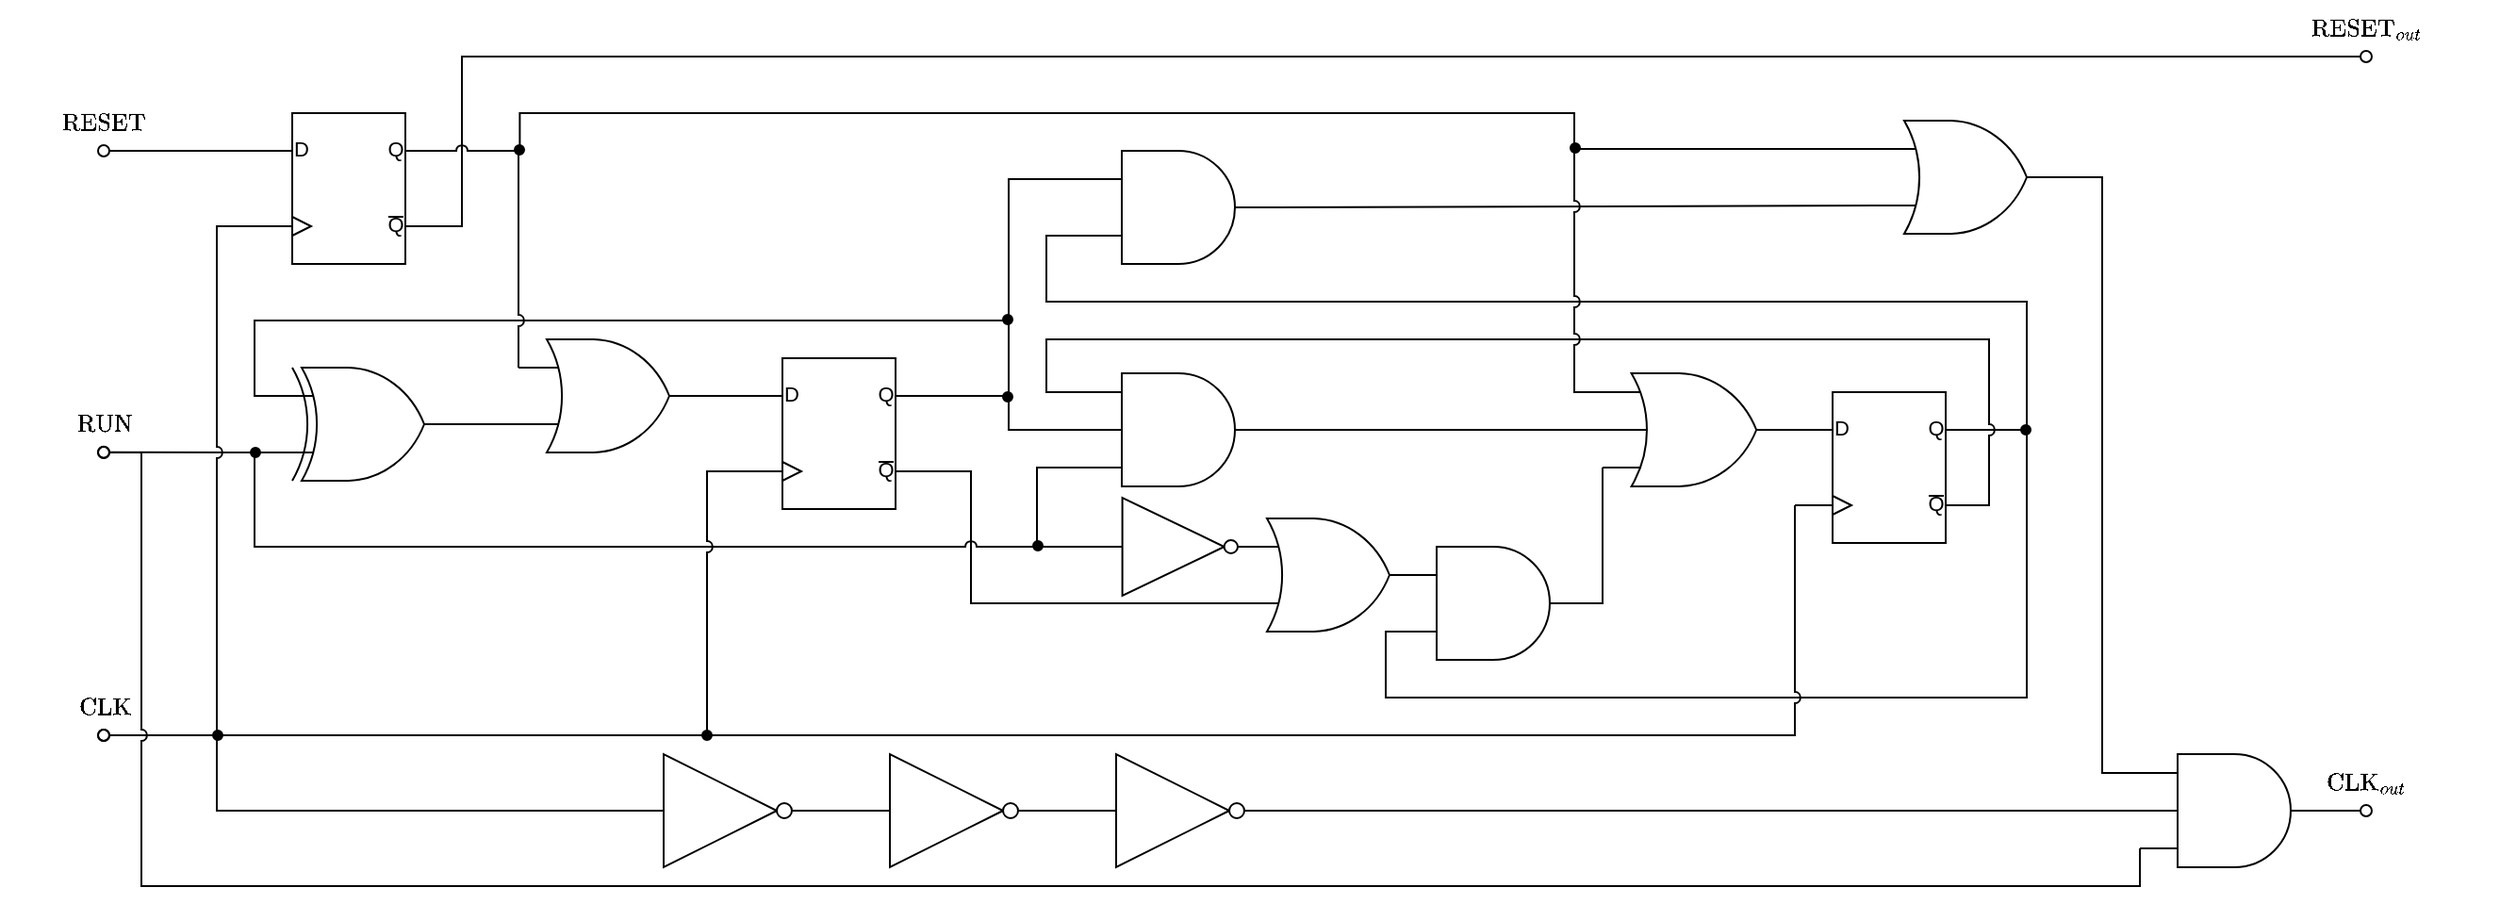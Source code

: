 <mxfile version="22.1.2" type="device">
  <diagram name="Page-1" id="C3heBMJPVzsRc0Xm5xgm">
    <mxGraphModel dx="2653" dy="1042" grid="1" gridSize="10" guides="1" tooltips="1" connect="1" arrows="1" fold="1" page="1" pageScale="1" pageWidth="850" pageHeight="1100" math="1" shadow="0">
      <root>
        <mxCell id="0" />
        <mxCell id="1" parent="0" />
        <mxCell id="6QW98XAYegtl4f4dAPf8-38" value="" style="verticalLabelPosition=bottom;shadow=0;dashed=0;align=center;html=1;verticalAlign=top;shape=mxgraph.electrical.logic_gates.d_type_flip-flop;fontFamily=Helvetica;fontSize=11;fontColor=default;" vertex="1" parent="1">
          <mxGeometry x="380" y="1280" width="100" height="80" as="geometry" />
        </mxCell>
        <mxCell id="6QW98XAYegtl4f4dAPf8-39" value="" style="verticalLabelPosition=bottom;shadow=0;dashed=0;align=center;html=1;verticalAlign=top;shape=mxgraph.electrical.logic_gates.d_type_flip-flop;fontFamily=Helvetica;fontSize=11;fontColor=default;" vertex="1" parent="1">
          <mxGeometry x="937" y="1298" width="100" height="80" as="geometry" />
        </mxCell>
        <mxCell id="6QW98XAYegtl4f4dAPf8-40" value="" style="verticalLabelPosition=bottom;shadow=0;dashed=0;align=center;html=1;verticalAlign=top;shape=mxgraph.electrical.logic_gates.logic_gate;operation=and;fontFamily=Helvetica;fontSize=11;fontColor=default;" vertex="1" parent="1">
          <mxGeometry x="560" y="1170" width="100" height="60" as="geometry" />
        </mxCell>
        <mxCell id="6QW98XAYegtl4f4dAPf8-41" value="" style="verticalLabelPosition=bottom;shadow=0;dashed=0;align=center;html=1;verticalAlign=top;shape=mxgraph.electrical.logic_gates.logic_gate;operation=or;fontFamily=Helvetica;fontSize=11;fontColor=default;" vertex="1" parent="1">
          <mxGeometry x="980" y="1154" width="100" height="60" as="geometry" />
        </mxCell>
        <mxCell id="6QW98XAYegtl4f4dAPf8-42" style="edgeStyle=orthogonalEdgeStyle;shape=connector;rounded=0;jumpStyle=arc;orthogonalLoop=1;jettySize=auto;html=1;exitX=1;exitY=0.25;exitDx=0;exitDy=0;exitPerimeter=0;entryX=0;entryY=0.25;entryDx=0;entryDy=0;entryPerimeter=0;labelBackgroundColor=default;strokeColor=default;align=center;verticalAlign=middle;fontFamily=Helvetica;fontSize=11;fontColor=default;endArrow=none;endFill=0;" edge="1" parent="1" source="6QW98XAYegtl4f4dAPf8-38" target="6QW98XAYegtl4f4dAPf8-40">
          <mxGeometry relative="1" as="geometry" />
        </mxCell>
        <mxCell id="6QW98XAYegtl4f4dAPf8-43" style="edgeStyle=orthogonalEdgeStyle;shape=connector;rounded=0;jumpStyle=arc;orthogonalLoop=1;jettySize=auto;html=1;exitX=1;exitY=0.25;exitDx=0;exitDy=0;exitPerimeter=0;entryX=0;entryY=0.75;entryDx=0;entryDy=0;entryPerimeter=0;labelBackgroundColor=default;strokeColor=default;align=center;verticalAlign=middle;fontFamily=Helvetica;fontSize=11;fontColor=default;endArrow=none;endFill=0;" edge="1" parent="1" source="6QW98XAYegtl4f4dAPf8-39" target="6QW98XAYegtl4f4dAPf8-40">
          <mxGeometry relative="1" as="geometry">
            <Array as="points">
              <mxPoint x="1060" y="1318" />
              <mxPoint x="1060" y="1250" />
              <mxPoint x="540" y="1250" />
              <mxPoint x="540" y="1215" />
            </Array>
          </mxGeometry>
        </mxCell>
        <mxCell id="6QW98XAYegtl4f4dAPf8-44" style="edgeStyle=orthogonalEdgeStyle;shape=connector;rounded=0;jumpStyle=arc;orthogonalLoop=1;jettySize=auto;html=1;exitX=1;exitY=0.5;exitDx=0;exitDy=0;exitPerimeter=0;entryX=0;entryY=0.75;entryDx=0;entryDy=0;entryPerimeter=0;labelBackgroundColor=default;strokeColor=default;align=center;verticalAlign=middle;fontFamily=Helvetica;fontSize=11;fontColor=default;endArrow=none;endFill=0;" edge="1" parent="1" source="6QW98XAYegtl4f4dAPf8-40" target="6QW98XAYegtl4f4dAPf8-41">
          <mxGeometry relative="1" as="geometry" />
        </mxCell>
        <mxCell id="6QW98XAYegtl4f4dAPf8-75" style="edgeStyle=orthogonalEdgeStyle;shape=connector;rounded=0;jumpStyle=arc;orthogonalLoop=1;jettySize=auto;html=1;exitX=0;exitY=0.75;exitDx=0;exitDy=0;exitPerimeter=0;labelBackgroundColor=default;strokeColor=default;align=center;verticalAlign=middle;fontFamily=Helvetica;fontSize=11;fontColor=default;endArrow=oval;endFill=0;" edge="1" parent="1" source="6QW98XAYegtl4f4dAPf8-45">
          <mxGeometry relative="1" as="geometry">
            <mxPoint x="40" y="1329.862" as="targetPoint" />
          </mxGeometry>
        </mxCell>
        <mxCell id="6QW98XAYegtl4f4dAPf8-45" value="" style="verticalLabelPosition=bottom;shadow=0;dashed=0;align=center;html=1;verticalAlign=top;shape=mxgraph.electrical.logic_gates.logic_gate;operation=xor;fontFamily=Helvetica;fontSize=11;fontColor=default;" vertex="1" parent="1">
          <mxGeometry x="130" y="1285" width="100" height="60" as="geometry" />
        </mxCell>
        <mxCell id="6QW98XAYegtl4f4dAPf8-47" style="edgeStyle=orthogonalEdgeStyle;shape=connector;rounded=0;jumpStyle=arc;orthogonalLoop=1;jettySize=auto;html=1;exitX=1;exitY=0.25;exitDx=0;exitDy=0;exitPerimeter=0;entryX=0;entryY=0.25;entryDx=0;entryDy=0;entryPerimeter=0;labelBackgroundColor=default;strokeColor=default;align=center;verticalAlign=middle;fontFamily=Helvetica;fontSize=11;fontColor=default;endArrow=none;endFill=0;" edge="1" parent="1" source="6QW98XAYegtl4f4dAPf8-38" target="6QW98XAYegtl4f4dAPf8-45">
          <mxGeometry relative="1" as="geometry">
            <Array as="points">
              <mxPoint x="520" y="1300" />
              <mxPoint x="520" y="1260" />
              <mxPoint x="120" y="1260" />
              <mxPoint x="120" y="1300" />
            </Array>
          </mxGeometry>
        </mxCell>
        <mxCell id="6QW98XAYegtl4f4dAPf8-48" value="" style="verticalLabelPosition=bottom;shadow=0;dashed=0;align=center;html=1;verticalAlign=top;shape=mxgraph.electrical.logic_gates.logic_gate;operation=or;fontFamily=Helvetica;fontSize=11;fontColor=default;" vertex="1" parent="1">
          <mxGeometry x="260" y="1270" width="100" height="60" as="geometry" />
        </mxCell>
        <mxCell id="6QW98XAYegtl4f4dAPf8-49" style="edgeStyle=orthogonalEdgeStyle;shape=connector;rounded=0;jumpStyle=arc;orthogonalLoop=1;jettySize=auto;html=1;exitX=1;exitY=0.5;exitDx=0;exitDy=0;exitPerimeter=0;entryX=0;entryY=0.25;entryDx=0;entryDy=0;entryPerimeter=0;labelBackgroundColor=default;strokeColor=default;align=center;verticalAlign=middle;fontFamily=Helvetica;fontSize=11;fontColor=default;endArrow=none;endFill=0;" edge="1" parent="1" source="6QW98XAYegtl4f4dAPf8-48" target="6QW98XAYegtl4f4dAPf8-38">
          <mxGeometry relative="1" as="geometry" />
        </mxCell>
        <mxCell id="6QW98XAYegtl4f4dAPf8-50" style="edgeStyle=orthogonalEdgeStyle;shape=connector;rounded=0;jumpStyle=arc;orthogonalLoop=1;jettySize=auto;html=1;exitX=1;exitY=0.5;exitDx=0;exitDy=0;exitPerimeter=0;entryX=0;entryY=0.75;entryDx=0;entryDy=0;entryPerimeter=0;labelBackgroundColor=default;strokeColor=default;align=center;verticalAlign=middle;fontFamily=Helvetica;fontSize=11;fontColor=default;endArrow=none;endFill=0;" edge="1" parent="1" source="6QW98XAYegtl4f4dAPf8-45" target="6QW98XAYegtl4f4dAPf8-48">
          <mxGeometry relative="1" as="geometry" />
        </mxCell>
        <mxCell id="6QW98XAYegtl4f4dAPf8-51" value="" style="verticalLabelPosition=bottom;shadow=0;dashed=0;align=center;html=1;verticalAlign=top;shape=mxgraph.electrical.logic_gates.logic_gate;operation=and;fontFamily=Helvetica;fontSize=11;fontColor=default;numInputs=3;" vertex="1" parent="1">
          <mxGeometry x="560" y="1288" width="100" height="60" as="geometry" />
        </mxCell>
        <mxCell id="6QW98XAYegtl4f4dAPf8-58" value="" style="verticalLabelPosition=bottom;shadow=0;dashed=0;align=center;html=1;verticalAlign=top;shape=mxgraph.electrical.logic_gates.logic_gate;operation=or;fontFamily=Helvetica;fontSize=11;fontColor=default;numInputs=3;" vertex="1" parent="1">
          <mxGeometry x="835" y="1288" width="102" height="60" as="geometry" />
        </mxCell>
        <mxCell id="6QW98XAYegtl4f4dAPf8-59" style="edgeStyle=orthogonalEdgeStyle;shape=connector;rounded=0;jumpStyle=arc;orthogonalLoop=1;jettySize=auto;html=1;exitX=1;exitY=0.5;exitDx=0;exitDy=0;exitPerimeter=0;entryX=0;entryY=0.25;entryDx=0;entryDy=0;entryPerimeter=0;labelBackgroundColor=default;strokeColor=default;align=center;verticalAlign=middle;fontFamily=Helvetica;fontSize=11;fontColor=default;endArrow=none;endFill=0;" edge="1" parent="1" source="6QW98XAYegtl4f4dAPf8-58" target="6QW98XAYegtl4f4dAPf8-39">
          <mxGeometry relative="1" as="geometry" />
        </mxCell>
        <mxCell id="6QW98XAYegtl4f4dAPf8-61" value="" style="verticalLabelPosition=bottom;shadow=0;dashed=0;align=center;html=1;verticalAlign=top;shape=mxgraph.electrical.logic_gates.logic_gate;operation=and;fontFamily=Helvetica;fontSize=11;fontColor=default;" vertex="1" parent="1">
          <mxGeometry x="727" y="1380" width="100" height="60" as="geometry" />
        </mxCell>
        <mxCell id="6QW98XAYegtl4f4dAPf8-63" value="" style="verticalLabelPosition=bottom;shadow=0;dashed=0;align=center;html=1;verticalAlign=top;shape=mxgraph.electrical.logic_gates.logic_gate;operation=or;fontFamily=Helvetica;fontSize=11;fontColor=default;" vertex="1" parent="1">
          <mxGeometry x="642" y="1365" width="100" height="60" as="geometry" />
        </mxCell>
        <mxCell id="6QW98XAYegtl4f4dAPf8-64" style="edgeStyle=orthogonalEdgeStyle;shape=connector;rounded=0;jumpStyle=arc;orthogonalLoop=1;jettySize=auto;html=1;exitX=1;exitY=0.5;exitDx=0;exitDy=0;exitPerimeter=0;entryX=0;entryY=0.25;entryDx=0;entryDy=0;entryPerimeter=0;labelBackgroundColor=default;strokeColor=default;align=center;verticalAlign=middle;fontFamily=Helvetica;fontSize=11;fontColor=default;endArrow=none;endFill=0;" edge="1" parent="1" source="6QW98XAYegtl4f4dAPf8-63" target="6QW98XAYegtl4f4dAPf8-61">
          <mxGeometry relative="1" as="geometry" />
        </mxCell>
        <mxCell id="6QW98XAYegtl4f4dAPf8-66" style="edgeStyle=orthogonalEdgeStyle;shape=connector;rounded=0;jumpStyle=arc;orthogonalLoop=1;jettySize=auto;html=1;exitX=1;exitY=0.25;exitDx=0;exitDy=0;exitPerimeter=0;entryX=0;entryY=0.5;entryDx=0;entryDy=0;entryPerimeter=0;labelBackgroundColor=default;strokeColor=default;align=center;verticalAlign=middle;fontFamily=Helvetica;fontSize=11;fontColor=default;endArrow=none;endFill=0;" edge="1" parent="1" source="6QW98XAYegtl4f4dAPf8-38" target="6QW98XAYegtl4f4dAPf8-51">
          <mxGeometry relative="1" as="geometry" />
        </mxCell>
        <mxCell id="6QW98XAYegtl4f4dAPf8-67" style="edgeStyle=orthogonalEdgeStyle;shape=connector;rounded=0;jumpStyle=arc;orthogonalLoop=1;jettySize=auto;html=1;exitX=1;exitY=0.75;exitDx=0;exitDy=0;exitPerimeter=0;entryX=0;entryY=0.167;entryDx=0;entryDy=0;entryPerimeter=0;labelBackgroundColor=default;strokeColor=default;align=center;verticalAlign=middle;fontFamily=Helvetica;fontSize=11;fontColor=default;endArrow=none;endFill=0;" edge="1" parent="1" source="6QW98XAYegtl4f4dAPf8-39" target="6QW98XAYegtl4f4dAPf8-51">
          <mxGeometry relative="1" as="geometry">
            <Array as="points">
              <mxPoint x="1040" y="1358" />
              <mxPoint x="1040" y="1270" />
              <mxPoint x="540" y="1270" />
              <mxPoint x="540" y="1298" />
            </Array>
          </mxGeometry>
        </mxCell>
        <mxCell id="6QW98XAYegtl4f4dAPf8-68" style="edgeStyle=orthogonalEdgeStyle;shape=connector;rounded=0;jumpStyle=arc;orthogonalLoop=1;jettySize=auto;html=1;exitX=1;exitY=0.75;exitDx=0;exitDy=0;exitPerimeter=0;entryX=0;entryY=0.75;entryDx=0;entryDy=0;entryPerimeter=0;labelBackgroundColor=default;strokeColor=default;align=center;verticalAlign=middle;fontFamily=Helvetica;fontSize=11;fontColor=default;endArrow=none;endFill=0;" edge="1" parent="1" source="6QW98XAYegtl4f4dAPf8-38" target="6QW98XAYegtl4f4dAPf8-63">
          <mxGeometry relative="1" as="geometry">
            <Array as="points">
              <mxPoint x="500" y="1340" />
              <mxPoint x="500" y="1410" />
            </Array>
          </mxGeometry>
        </mxCell>
        <mxCell id="6QW98XAYegtl4f4dAPf8-69" style="edgeStyle=orthogonalEdgeStyle;shape=connector;rounded=0;jumpStyle=arc;orthogonalLoop=1;jettySize=auto;html=1;exitX=1;exitY=0.25;exitDx=0;exitDy=0;exitPerimeter=0;entryX=0;entryY=0.75;entryDx=0;entryDy=0;entryPerimeter=0;labelBackgroundColor=default;strokeColor=default;align=center;verticalAlign=middle;fontFamily=Helvetica;fontSize=11;fontColor=default;endArrow=none;endFill=0;" edge="1" parent="1" source="6QW98XAYegtl4f4dAPf8-39" target="6QW98XAYegtl4f4dAPf8-61">
          <mxGeometry relative="1" as="geometry">
            <Array as="points">
              <mxPoint x="1060" y="1318" />
              <mxPoint x="1060" y="1460" />
              <mxPoint x="720" y="1460" />
              <mxPoint x="720" y="1425" />
            </Array>
          </mxGeometry>
        </mxCell>
        <mxCell id="6QW98XAYegtl4f4dAPf8-72" style="edgeStyle=orthogonalEdgeStyle;shape=connector;rounded=0;jumpStyle=arc;orthogonalLoop=1;jettySize=auto;html=1;exitX=0;exitY=0.25;exitDx=0;exitDy=0;exitPerimeter=0;labelBackgroundColor=default;strokeColor=default;align=center;verticalAlign=middle;fontFamily=Helvetica;fontSize=11;fontColor=default;endArrow=oval;endFill=0;" edge="1" parent="1" source="6QW98XAYegtl4f4dAPf8-71">
          <mxGeometry relative="1" as="geometry">
            <mxPoint x="40" y="1170" as="targetPoint" />
          </mxGeometry>
        </mxCell>
        <mxCell id="6QW98XAYegtl4f4dAPf8-94" style="edgeStyle=orthogonalEdgeStyle;shape=connector;rounded=0;jumpStyle=arc;orthogonalLoop=1;jettySize=auto;html=1;exitX=0;exitY=0.75;exitDx=0;exitDy=0;exitPerimeter=0;labelBackgroundColor=default;strokeColor=default;align=center;verticalAlign=middle;fontFamily=Helvetica;fontSize=11;fontColor=default;endArrow=oval;endFill=0;" edge="1" parent="1" source="6QW98XAYegtl4f4dAPf8-71">
          <mxGeometry relative="1" as="geometry">
            <mxPoint x="40" y="1480" as="targetPoint" />
            <Array as="points">
              <mxPoint x="100" y="1210" />
              <mxPoint x="100" y="1480" />
            </Array>
          </mxGeometry>
        </mxCell>
        <mxCell id="6QW98XAYegtl4f4dAPf8-112" style="edgeStyle=orthogonalEdgeStyle;shape=connector;rounded=0;jumpStyle=arc;orthogonalLoop=1;jettySize=auto;html=1;exitX=1;exitY=0.75;exitDx=0;exitDy=0;exitPerimeter=0;labelBackgroundColor=default;strokeColor=default;align=center;verticalAlign=middle;fontFamily=Helvetica;fontSize=11;fontColor=default;endArrow=oval;endFill=0;" edge="1" parent="1" source="6QW98XAYegtl4f4dAPf8-71">
          <mxGeometry relative="1" as="geometry">
            <mxPoint x="1240" y="1120" as="targetPoint" />
            <Array as="points">
              <mxPoint x="230" y="1210" />
              <mxPoint x="230" y="1120" />
            </Array>
          </mxGeometry>
        </mxCell>
        <mxCell id="6QW98XAYegtl4f4dAPf8-71" value="" style="verticalLabelPosition=bottom;shadow=0;dashed=0;align=center;html=1;verticalAlign=top;shape=mxgraph.electrical.logic_gates.d_type_flip-flop;fontFamily=Helvetica;fontSize=11;fontColor=default;" vertex="1" parent="1">
          <mxGeometry x="120" y="1150" width="100" height="80" as="geometry" />
        </mxCell>
        <mxCell id="6QW98XAYegtl4f4dAPf8-73" value="$$\text{RESET}$$" style="text;html=1;align=center;verticalAlign=middle;resizable=0;points=[];autosize=1;strokeColor=none;fillColor=none;fontSize=11;fontFamily=Helvetica;fontColor=default;" vertex="1" parent="1">
          <mxGeometry x="-15" y="1140" width="110" height="30" as="geometry" />
        </mxCell>
        <mxCell id="6QW98XAYegtl4f4dAPf8-74" style="edgeStyle=orthogonalEdgeStyle;shape=connector;rounded=0;jumpStyle=arc;orthogonalLoop=1;jettySize=auto;html=1;exitX=1;exitY=0.25;exitDx=0;exitDy=0;exitPerimeter=0;entryX=0;entryY=0.25;entryDx=0;entryDy=0;entryPerimeter=0;labelBackgroundColor=default;strokeColor=default;align=center;verticalAlign=middle;fontFamily=Helvetica;fontSize=11;fontColor=default;endArrow=none;endFill=0;" edge="1" parent="1" source="6QW98XAYegtl4f4dAPf8-71" target="6QW98XAYegtl4f4dAPf8-48">
          <mxGeometry relative="1" as="geometry">
            <Array as="points">
              <mxPoint x="260" y="1170" />
            </Array>
          </mxGeometry>
        </mxCell>
        <mxCell id="6QW98XAYegtl4f4dAPf8-76" value="$$\text{RUN}$$" style="text;html=1;align=center;verticalAlign=middle;resizable=0;points=[];autosize=1;strokeColor=none;fillColor=none;fontSize=11;fontFamily=Helvetica;fontColor=default;" vertex="1" parent="1">
          <mxGeometry x="-10" y="1300" width="100" height="30" as="geometry" />
        </mxCell>
        <mxCell id="6QW98XAYegtl4f4dAPf8-77" style="edgeStyle=orthogonalEdgeStyle;shape=connector;rounded=0;jumpStyle=none;orthogonalLoop=1;jettySize=auto;html=1;exitX=0.54;exitY=0.611;exitDx=0;exitDy=0;exitPerimeter=0;entryX=0;entryY=0.25;entryDx=0;entryDy=0;entryPerimeter=0;labelBackgroundColor=default;strokeColor=default;align=center;verticalAlign=middle;fontFamily=Helvetica;fontSize=11;fontColor=default;endArrow=none;endFill=0;" edge="1" parent="1">
          <mxGeometry relative="1" as="geometry">
            <mxPoint x="260.7" y="1170.055" as="sourcePoint" />
            <mxPoint x="980" y="1169" as="targetPoint" />
            <Array as="points">
              <mxPoint x="261" y="1150" />
              <mxPoint x="820" y="1150" />
              <mxPoint x="820" y="1169" />
            </Array>
          </mxGeometry>
        </mxCell>
        <mxCell id="6QW98XAYegtl4f4dAPf8-85" style="edgeStyle=orthogonalEdgeStyle;shape=connector;rounded=0;jumpStyle=arc;orthogonalLoop=1;jettySize=auto;html=1;exitX=0;exitY=0.5;exitDx=0;exitDy=0;exitPerimeter=0;labelBackgroundColor=default;strokeColor=default;align=center;verticalAlign=middle;fontFamily=Helvetica;fontSize=11;fontColor=default;endArrow=none;endFill=0;entryX=0;entryY=0.75;entryDx=0;entryDy=0;entryPerimeter=0;" edge="1" parent="1" source="6QW98XAYegtl4f4dAPf8-82" target="6QW98XAYegtl4f4dAPf8-45">
          <mxGeometry relative="1" as="geometry">
            <mxPoint x="40" y="1330" as="targetPoint" />
            <Array as="points">
              <mxPoint x="120" y="1380" />
              <mxPoint x="120" y="1330" />
            </Array>
          </mxGeometry>
        </mxCell>
        <mxCell id="6QW98XAYegtl4f4dAPf8-82" value="" style="verticalLabelPosition=bottom;shadow=0;dashed=0;align=center;html=1;verticalAlign=top;shape=mxgraph.electrical.logic_gates.inverter_2;fontFamily=Helvetica;fontSize=11;fontColor=default;" vertex="1" parent="1">
          <mxGeometry x="565" y="1354" width="90" height="52" as="geometry" />
        </mxCell>
        <mxCell id="6QW98XAYegtl4f4dAPf8-83" style="edgeStyle=orthogonalEdgeStyle;shape=connector;rounded=0;jumpStyle=arc;orthogonalLoop=1;jettySize=auto;html=1;exitX=1;exitY=0.5;exitDx=0;exitDy=0;exitPerimeter=0;entryX=0;entryY=0.25;entryDx=0;entryDy=0;entryPerimeter=0;labelBackgroundColor=default;strokeColor=default;align=center;verticalAlign=middle;fontFamily=Helvetica;fontSize=11;fontColor=default;endArrow=none;endFill=0;" edge="1" parent="1" source="6QW98XAYegtl4f4dAPf8-82" target="6QW98XAYegtl4f4dAPf8-63">
          <mxGeometry relative="1" as="geometry" />
        </mxCell>
        <mxCell id="6QW98XAYegtl4f4dAPf8-84" style="edgeStyle=orthogonalEdgeStyle;shape=connector;rounded=0;jumpStyle=arc;orthogonalLoop=1;jettySize=auto;html=1;exitX=0;exitY=0.5;exitDx=0;exitDy=0;exitPerimeter=0;entryX=0;entryY=0.833;entryDx=0;entryDy=0;entryPerimeter=0;labelBackgroundColor=default;strokeColor=default;align=center;verticalAlign=middle;fontFamily=Helvetica;fontSize=11;fontColor=default;endArrow=none;endFill=0;" edge="1" parent="1" source="6QW98XAYegtl4f4dAPf8-82" target="6QW98XAYegtl4f4dAPf8-51">
          <mxGeometry relative="1" as="geometry">
            <Array as="points">
              <mxPoint x="535" y="1380" />
              <mxPoint x="535" y="1338" />
            </Array>
          </mxGeometry>
        </mxCell>
        <mxCell id="6QW98XAYegtl4f4dAPf8-89" style="edgeStyle=orthogonalEdgeStyle;shape=connector;rounded=0;jumpStyle=arc;orthogonalLoop=1;jettySize=auto;html=1;exitX=1;exitY=0.5;exitDx=0;exitDy=0;exitPerimeter=0;entryX=0;entryY=0.833;entryDx=0;entryDy=0;entryPerimeter=0;labelBackgroundColor=default;strokeColor=default;align=center;verticalAlign=middle;fontFamily=Helvetica;fontSize=11;fontColor=default;endArrow=none;endFill=0;" edge="1" parent="1" source="6QW98XAYegtl4f4dAPf8-61" target="6QW98XAYegtl4f4dAPf8-58">
          <mxGeometry relative="1" as="geometry">
            <Array as="points">
              <mxPoint x="835" y="1410" />
            </Array>
          </mxGeometry>
        </mxCell>
        <mxCell id="6QW98XAYegtl4f4dAPf8-90" style="edgeStyle=orthogonalEdgeStyle;shape=connector;rounded=0;jumpStyle=arc;orthogonalLoop=1;jettySize=auto;html=1;exitX=1;exitY=0.5;exitDx=0;exitDy=0;exitPerimeter=0;entryX=0;entryY=0.5;entryDx=0;entryDy=0;entryPerimeter=0;labelBackgroundColor=default;strokeColor=default;align=center;verticalAlign=middle;fontFamily=Helvetica;fontSize=11;fontColor=default;endArrow=none;endFill=0;" edge="1" parent="1" source="6QW98XAYegtl4f4dAPf8-51" target="6QW98XAYegtl4f4dAPf8-58">
          <mxGeometry relative="1" as="geometry" />
        </mxCell>
        <mxCell id="6QW98XAYegtl4f4dAPf8-92" style="edgeStyle=orthogonalEdgeStyle;shape=connector;rounded=0;jumpStyle=arc;orthogonalLoop=1;jettySize=auto;html=1;exitX=0;exitY=0.25;exitDx=0;exitDy=0;exitPerimeter=0;entryX=0;entryY=0.167;entryDx=0;entryDy=0;entryPerimeter=0;labelBackgroundColor=default;strokeColor=default;align=center;verticalAlign=middle;fontFamily=Helvetica;fontSize=11;fontColor=default;endArrow=none;endFill=0;" edge="1" parent="1" source="6QW98XAYegtl4f4dAPf8-41" target="6QW98XAYegtl4f4dAPf8-58">
          <mxGeometry relative="1" as="geometry">
            <Array as="points">
              <mxPoint x="820" y="1169" />
              <mxPoint x="820" y="1298" />
            </Array>
          </mxGeometry>
        </mxCell>
        <mxCell id="6QW98XAYegtl4f4dAPf8-93" value="$$\text{CLK}$$" style="text;html=1;align=center;verticalAlign=middle;resizable=0;points=[];autosize=1;strokeColor=none;fillColor=none;fontSize=11;fontFamily=Helvetica;fontColor=default;" vertex="1" parent="1">
          <mxGeometry x="-10" y="1450" width="100" height="30" as="geometry" />
        </mxCell>
        <mxCell id="6QW98XAYegtl4f4dAPf8-98" style="edgeStyle=orthogonalEdgeStyle;shape=connector;rounded=0;jumpStyle=arc;orthogonalLoop=1;jettySize=auto;html=1;exitX=0;exitY=0.75;exitDx=0;exitDy=0;exitPerimeter=0;entryX=0;entryY=0.75;entryDx=0;entryDy=0;entryPerimeter=0;labelBackgroundColor=default;strokeColor=default;align=center;verticalAlign=middle;fontFamily=Helvetica;fontSize=11;fontColor=default;endArrow=none;endFill=0;" edge="1" parent="1" source="6QW98XAYegtl4f4dAPf8-38" target="6QW98XAYegtl4f4dAPf8-39">
          <mxGeometry relative="1" as="geometry">
            <Array as="points">
              <mxPoint x="360" y="1340" />
              <mxPoint x="360" y="1480" />
              <mxPoint x="937" y="1480" />
            </Array>
          </mxGeometry>
        </mxCell>
        <mxCell id="6QW98XAYegtl4f4dAPf8-100" value="" style="endArrow=none;html=1;rounded=0;labelBackgroundColor=default;strokeColor=default;align=center;verticalAlign=middle;fontFamily=Helvetica;fontSize=11;fontColor=default;shape=connector;jumpStyle=arc;" edge="1" parent="1">
          <mxGeometry width="50" height="50" relative="1" as="geometry">
            <mxPoint x="80" y="1480" as="sourcePoint" />
            <mxPoint x="360" y="1480" as="targetPoint" />
          </mxGeometry>
        </mxCell>
        <mxCell id="6QW98XAYegtl4f4dAPf8-101" value="" style="ellipse;fillColor=strokeColor;html=1;fontFamily=Helvetica;fontSize=11;fontColor=default;" vertex="1" parent="1">
          <mxGeometry x="1057" y="1315.5" width="5" height="5" as="geometry" />
        </mxCell>
        <mxCell id="6QW98XAYegtl4f4dAPf8-102" value="" style="ellipse;fillColor=strokeColor;html=1;fontFamily=Helvetica;fontSize=11;fontColor=default;" vertex="1" parent="1">
          <mxGeometry x="818" y="1166" width="5" height="5" as="geometry" />
        </mxCell>
        <mxCell id="6QW98XAYegtl4f4dAPf8-104" value="" style="ellipse;fillColor=strokeColor;html=1;fontFamily=Helvetica;fontSize=11;fontColor=default;" vertex="1" parent="1">
          <mxGeometry x="517" y="1298" width="5" height="5" as="geometry" />
        </mxCell>
        <mxCell id="6QW98XAYegtl4f4dAPf8-105" value="" style="ellipse;fillColor=strokeColor;html=1;fontFamily=Helvetica;fontSize=11;fontColor=default;" vertex="1" parent="1">
          <mxGeometry x="517" y="1257" width="5" height="5" as="geometry" />
        </mxCell>
        <mxCell id="6QW98XAYegtl4f4dAPf8-106" value="" style="ellipse;fillColor=strokeColor;html=1;fontFamily=Helvetica;fontSize=11;fontColor=default;" vertex="1" parent="1">
          <mxGeometry x="533" y="1377" width="5" height="5" as="geometry" />
        </mxCell>
        <mxCell id="6QW98XAYegtl4f4dAPf8-107" value="" style="ellipse;fillColor=strokeColor;html=1;fontFamily=Helvetica;fontSize=11;fontColor=default;" vertex="1" parent="1">
          <mxGeometry x="258" y="1167" width="5" height="5" as="geometry" />
        </mxCell>
        <mxCell id="6QW98XAYegtl4f4dAPf8-108" value="" style="ellipse;fillColor=strokeColor;html=1;fontFamily=Helvetica;fontSize=11;fontColor=default;" vertex="1" parent="1">
          <mxGeometry x="118" y="1327.5" width="5" height="5" as="geometry" />
        </mxCell>
        <mxCell id="6QW98XAYegtl4f4dAPf8-119" style="edgeStyle=orthogonalEdgeStyle;shape=connector;rounded=0;jumpStyle=arc;orthogonalLoop=1;jettySize=auto;html=1;exitX=0;exitY=0.5;exitDx=0;exitDy=0;exitPerimeter=0;labelBackgroundColor=default;strokeColor=default;align=center;verticalAlign=middle;fontFamily=Helvetica;fontSize=11;fontColor=default;endArrow=oval;endFill=0;" edge="1" parent="1" source="6QW98XAYegtl4f4dAPf8-114">
          <mxGeometry relative="1" as="geometry">
            <mxPoint x="40" y="1480" as="targetPoint" />
            <Array as="points">
              <mxPoint x="100" y="1520" />
              <mxPoint x="100" y="1480" />
            </Array>
          </mxGeometry>
        </mxCell>
        <mxCell id="6QW98XAYegtl4f4dAPf8-114" value="" style="verticalLabelPosition=bottom;shadow=0;dashed=0;align=center;html=1;verticalAlign=top;shape=mxgraph.electrical.logic_gates.inverter_2;fontFamily=Helvetica;fontSize=11;fontColor=default;" vertex="1" parent="1">
          <mxGeometry x="320" y="1490" width="100" height="60" as="geometry" />
        </mxCell>
        <mxCell id="6QW98XAYegtl4f4dAPf8-118" style="edgeStyle=orthogonalEdgeStyle;shape=connector;rounded=0;jumpStyle=arc;orthogonalLoop=1;jettySize=auto;html=1;exitX=1;exitY=0.5;exitDx=0;exitDy=0;exitPerimeter=0;labelBackgroundColor=default;strokeColor=default;align=center;verticalAlign=middle;fontFamily=Helvetica;fontSize=11;fontColor=default;endArrow=none;endFill=0;" edge="1" parent="1" source="6QW98XAYegtl4f4dAPf8-115" target="6QW98XAYegtl4f4dAPf8-116">
          <mxGeometry relative="1" as="geometry" />
        </mxCell>
        <mxCell id="6QW98XAYegtl4f4dAPf8-115" value="" style="verticalLabelPosition=bottom;shadow=0;dashed=0;align=center;html=1;verticalAlign=top;shape=mxgraph.electrical.logic_gates.inverter_2;fontFamily=Helvetica;fontSize=11;fontColor=default;" vertex="1" parent="1">
          <mxGeometry x="440" y="1490" width="100" height="60" as="geometry" />
        </mxCell>
        <mxCell id="6QW98XAYegtl4f4dAPf8-128" style="edgeStyle=orthogonalEdgeStyle;shape=connector;rounded=0;jumpStyle=arc;orthogonalLoop=1;jettySize=auto;html=1;exitX=1;exitY=0.5;exitDx=0;exitDy=0;exitPerimeter=0;labelBackgroundColor=default;strokeColor=default;align=center;verticalAlign=middle;fontFamily=Helvetica;fontSize=11;fontColor=default;endArrow=none;endFill=0;" edge="1" parent="1" source="6QW98XAYegtl4f4dAPf8-116" target="6QW98XAYegtl4f4dAPf8-123">
          <mxGeometry relative="1" as="geometry" />
        </mxCell>
        <mxCell id="6QW98XAYegtl4f4dAPf8-116" value="" style="verticalLabelPosition=bottom;shadow=0;dashed=0;align=center;html=1;verticalAlign=top;shape=mxgraph.electrical.logic_gates.inverter_2;fontFamily=Helvetica;fontSize=11;fontColor=default;" vertex="1" parent="1">
          <mxGeometry x="560" y="1490" width="100" height="60" as="geometry" />
        </mxCell>
        <mxCell id="6QW98XAYegtl4f4dAPf8-117" style="edgeStyle=orthogonalEdgeStyle;shape=connector;rounded=0;jumpStyle=arc;orthogonalLoop=1;jettySize=auto;html=1;exitX=1;exitY=0.5;exitDx=0;exitDy=0;exitPerimeter=0;entryX=0;entryY=0.5;entryDx=0;entryDy=0;entryPerimeter=0;labelBackgroundColor=default;strokeColor=default;align=center;verticalAlign=middle;fontFamily=Helvetica;fontSize=11;fontColor=default;endArrow=none;endFill=0;" edge="1" parent="1" source="6QW98XAYegtl4f4dAPf8-114" target="6QW98XAYegtl4f4dAPf8-115">
          <mxGeometry relative="1" as="geometry" />
        </mxCell>
        <mxCell id="6QW98XAYegtl4f4dAPf8-122" value="$$\text{RESET}_{out}$$" style="text;html=1;align=center;verticalAlign=middle;resizable=0;points=[];autosize=1;strokeColor=none;fillColor=none;fontSize=11;fontFamily=Helvetica;fontColor=default;" vertex="1" parent="1">
          <mxGeometry x="1170" y="1090" width="140" height="30" as="geometry" />
        </mxCell>
        <mxCell id="6QW98XAYegtl4f4dAPf8-130" style="edgeStyle=orthogonalEdgeStyle;shape=connector;rounded=0;jumpStyle=arc;orthogonalLoop=1;jettySize=auto;html=1;exitX=0;exitY=0.833;exitDx=0;exitDy=0;exitPerimeter=0;labelBackgroundColor=default;strokeColor=default;align=center;verticalAlign=middle;fontFamily=Helvetica;fontSize=11;fontColor=default;endArrow=oval;endFill=0;" edge="1" parent="1" source="6QW98XAYegtl4f4dAPf8-123">
          <mxGeometry relative="1" as="geometry">
            <mxPoint x="40" y="1330" as="targetPoint" />
            <mxPoint x="1120" y="1520" as="sourcePoint" />
            <Array as="points">
              <mxPoint x="1120" y="1560" />
              <mxPoint x="60" y="1560" />
              <mxPoint x="60" y="1330" />
              <mxPoint x="40" y="1330" />
            </Array>
          </mxGeometry>
        </mxCell>
        <mxCell id="6QW98XAYegtl4f4dAPf8-131" style="edgeStyle=orthogonalEdgeStyle;shape=connector;rounded=0;jumpStyle=arc;orthogonalLoop=1;jettySize=auto;html=1;exitX=1;exitY=0.5;exitDx=0;exitDy=0;exitPerimeter=0;labelBackgroundColor=default;strokeColor=default;align=center;verticalAlign=middle;fontFamily=Helvetica;fontSize=11;fontColor=default;endArrow=oval;endFill=0;" edge="1" parent="1" source="6QW98XAYegtl4f4dAPf8-123">
          <mxGeometry relative="1" as="geometry">
            <mxPoint x="1240" y="1520.207" as="targetPoint" />
          </mxGeometry>
        </mxCell>
        <mxCell id="6QW98XAYegtl4f4dAPf8-123" value="" style="verticalLabelPosition=bottom;shadow=0;dashed=0;align=center;html=1;verticalAlign=top;shape=mxgraph.electrical.logic_gates.logic_gate;operation=and;fontFamily=Helvetica;fontSize=11;fontColor=default;numInputs=3;" vertex="1" parent="1">
          <mxGeometry x="1120" y="1490" width="100" height="60" as="geometry" />
        </mxCell>
        <mxCell id="6QW98XAYegtl4f4dAPf8-126" value="" style="ellipse;fillColor=strokeColor;html=1;fontFamily=Helvetica;fontSize=11;fontColor=default;" vertex="1" parent="1">
          <mxGeometry x="98" y="1477.5" width="5" height="5" as="geometry" />
        </mxCell>
        <mxCell id="6QW98XAYegtl4f4dAPf8-127" value="" style="ellipse;fillColor=strokeColor;html=1;fontFamily=Helvetica;fontSize=11;fontColor=default;" vertex="1" parent="1">
          <mxGeometry x="357.5" y="1477.5" width="5" height="5" as="geometry" />
        </mxCell>
        <mxCell id="6QW98XAYegtl4f4dAPf8-129" style="edgeStyle=orthogonalEdgeStyle;shape=connector;rounded=0;jumpStyle=arc;orthogonalLoop=1;jettySize=auto;html=1;exitX=0;exitY=0.167;exitDx=0;exitDy=0;exitPerimeter=0;entryX=1;entryY=0.5;entryDx=0;entryDy=0;entryPerimeter=0;labelBackgroundColor=default;strokeColor=default;align=center;verticalAlign=middle;fontFamily=Helvetica;fontSize=11;fontColor=default;endArrow=none;endFill=0;" edge="1" parent="1" source="6QW98XAYegtl4f4dAPf8-123" target="6QW98XAYegtl4f4dAPf8-41">
          <mxGeometry relative="1" as="geometry" />
        </mxCell>
        <mxCell id="6QW98XAYegtl4f4dAPf8-133" value="$$\text{CLK}_{out}$$" style="text;html=1;align=center;verticalAlign=middle;resizable=0;points=[];autosize=1;strokeColor=none;fillColor=none;fontSize=11;fontFamily=Helvetica;fontColor=default;" vertex="1" parent="1">
          <mxGeometry x="1175" y="1490" width="130" height="30" as="geometry" />
        </mxCell>
      </root>
    </mxGraphModel>
  </diagram>
</mxfile>
